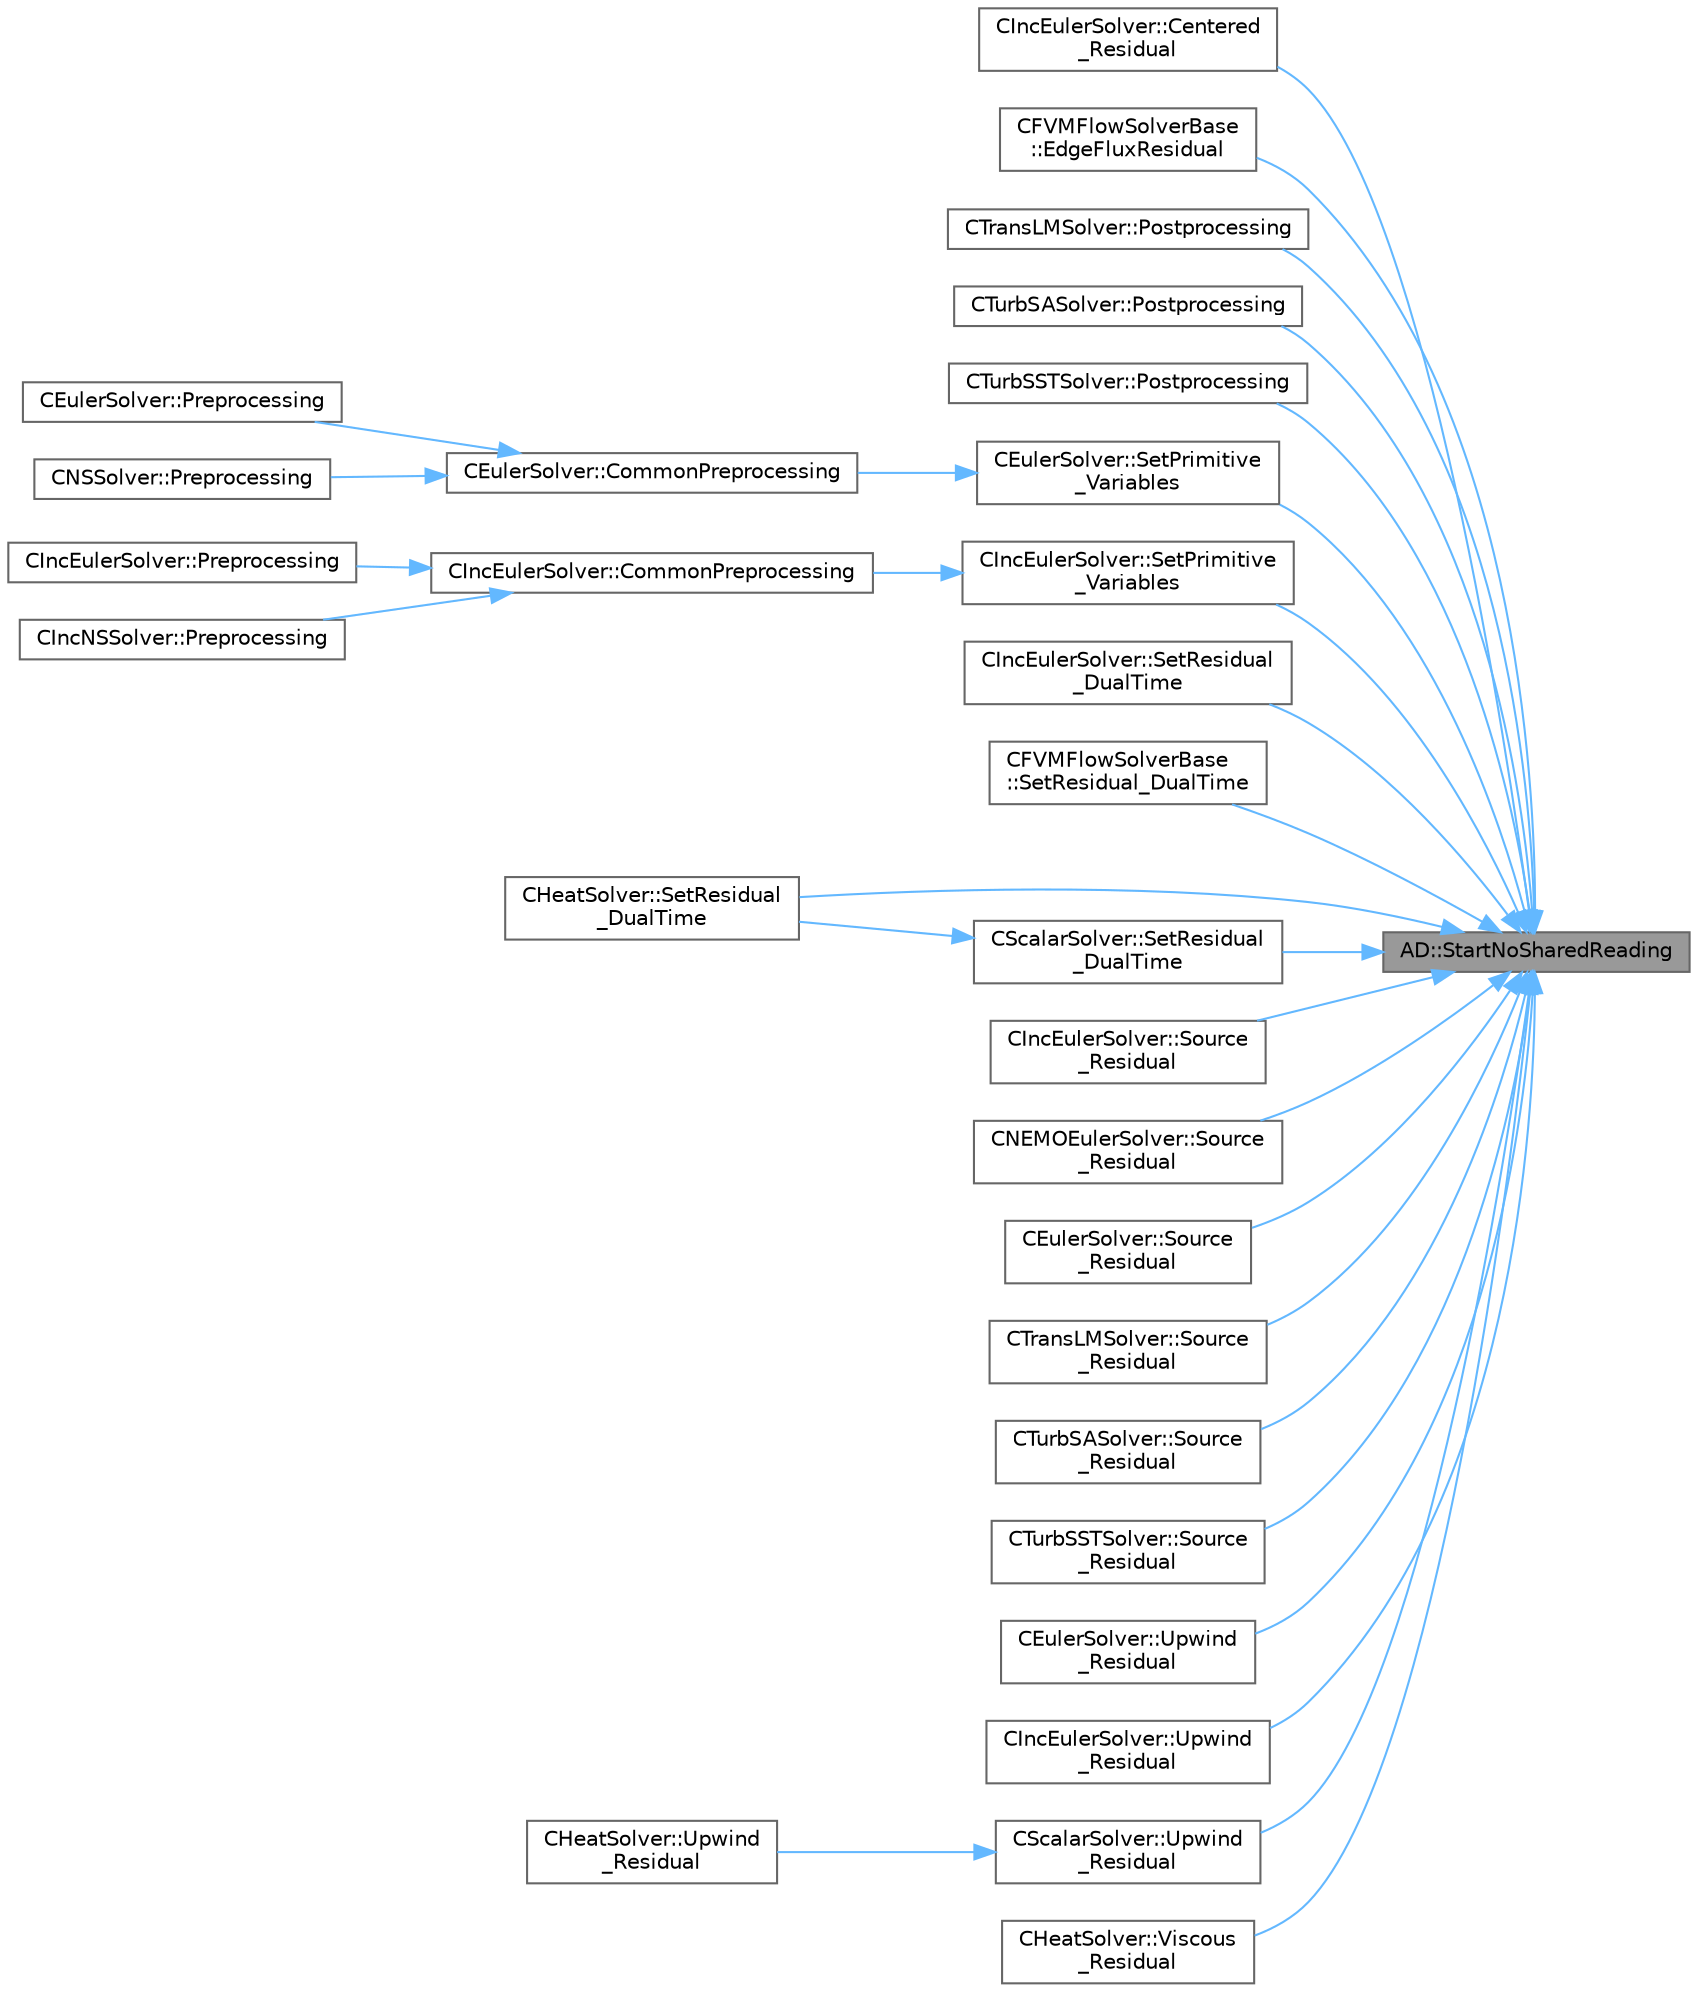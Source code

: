digraph "AD::StartNoSharedReading"
{
 // LATEX_PDF_SIZE
  bgcolor="transparent";
  edge [fontname=Helvetica,fontsize=10,labelfontname=Helvetica,labelfontsize=10];
  node [fontname=Helvetica,fontsize=10,shape=box,height=0.2,width=0.4];
  rankdir="RL";
  Node1 [id="Node000001",label="AD::StartNoSharedReading",height=0.2,width=0.4,color="gray40", fillcolor="grey60", style="filled", fontcolor="black",tooltip="Begin a hybrid parallel adjoint evaluation mode that assumes an inherently safe reverse path."];
  Node1 -> Node2 [id="edge1_Node000001_Node000002",dir="back",color="steelblue1",style="solid",tooltip=" "];
  Node2 [id="Node000002",label="CIncEulerSolver::Centered\l_Residual",height=0.2,width=0.4,color="grey40", fillcolor="white", style="filled",URL="$classCIncEulerSolver.html#a80e45f4af7302e9334c8663f9e3ae88b",tooltip="Compute the spatial integration using a centered scheme."];
  Node1 -> Node3 [id="edge2_Node000001_Node000003",dir="back",color="steelblue1",style="solid",tooltip=" "];
  Node3 [id="Node000003",label="CFVMFlowSolverBase\l::EdgeFluxResidual",height=0.2,width=0.4,color="grey40", fillcolor="white", style="filled",URL="$classCFVMFlowSolverBase.html#a8c19de20d537852775225aa6d201f00f",tooltip="Method to compute convective and viscous residual contribution using vectorized numerics."];
  Node1 -> Node4 [id="edge3_Node000001_Node000004",dir="back",color="steelblue1",style="solid",tooltip=" "];
  Node4 [id="Node000004",label="CTransLMSolver::Postprocessing",height=0.2,width=0.4,color="grey40", fillcolor="white", style="filled",URL="$classCTransLMSolver.html#a165a8d455391e8a3ec640c371a772217",tooltip="Computes the effective intermtittency."];
  Node1 -> Node5 [id="edge4_Node000001_Node000005",dir="back",color="steelblue1",style="solid",tooltip=" "];
  Node5 [id="Node000005",label="CTurbSASolver::Postprocessing",height=0.2,width=0.4,color="grey40", fillcolor="white", style="filled",URL="$classCTurbSASolver.html#af815ca3a9ef4726b625a89028dc6fb0e",tooltip="A virtual member."];
  Node1 -> Node6 [id="edge5_Node000001_Node000006",dir="back",color="steelblue1",style="solid",tooltip=" "];
  Node6 [id="Node000006",label="CTurbSSTSolver::Postprocessing",height=0.2,width=0.4,color="grey40", fillcolor="white", style="filled",URL="$classCTurbSSTSolver.html#a9f9394f05aa34e96e4bf2dd00447789a",tooltip="Computes the eddy viscosity."];
  Node1 -> Node7 [id="edge6_Node000001_Node000007",dir="back",color="steelblue1",style="solid",tooltip=" "];
  Node7 [id="Node000007",label="CEulerSolver::SetPrimitive\l_Variables",height=0.2,width=0.4,color="grey40", fillcolor="white", style="filled",URL="$classCEulerSolver.html#a5ca2856cb7c17dcef0012c82677816f4",tooltip="Compute the velocity^2, SoundSpeed, Pressure, Enthalpy, Viscosity."];
  Node7 -> Node8 [id="edge7_Node000007_Node000008",dir="back",color="steelblue1",style="solid",tooltip=" "];
  Node8 [id="Node000008",label="CEulerSolver::CommonPreprocessing",height=0.2,width=0.4,color="grey40", fillcolor="white", style="filled",URL="$classCEulerSolver.html#a0d6f93feba8d6aad18edf3594213042b",tooltip="Preprocessing actions common to the Euler and NS solvers."];
  Node8 -> Node9 [id="edge8_Node000008_Node000009",dir="back",color="steelblue1",style="solid",tooltip=" "];
  Node9 [id="Node000009",label="CEulerSolver::Preprocessing",height=0.2,width=0.4,color="grey40", fillcolor="white", style="filled",URL="$classCEulerSolver.html#ab08b6aa95648e7ab973f9f247fe54b31",tooltip="Compute primitive variables and their gradients."];
  Node8 -> Node10 [id="edge9_Node000008_Node000010",dir="back",color="steelblue1",style="solid",tooltip=" "];
  Node10 [id="Node000010",label="CNSSolver::Preprocessing",height=0.2,width=0.4,color="grey40", fillcolor="white", style="filled",URL="$classCNSSolver.html#af83e7cb773797239cdc98fc4d202d32f",tooltip="Restart residual and compute gradients."];
  Node1 -> Node11 [id="edge10_Node000001_Node000011",dir="back",color="steelblue1",style="solid",tooltip=" "];
  Node11 [id="Node000011",label="CIncEulerSolver::SetPrimitive\l_Variables",height=0.2,width=0.4,color="grey40", fillcolor="white", style="filled",URL="$classCIncEulerSolver.html#a4c23fe41a4589737850b80bb10d5bac5",tooltip="Compute the velocity^2, SoundSpeed, Pressure, Enthalpy, Viscosity."];
  Node11 -> Node12 [id="edge11_Node000011_Node000012",dir="back",color="steelblue1",style="solid",tooltip=" "];
  Node12 [id="Node000012",label="CIncEulerSolver::CommonPreprocessing",height=0.2,width=0.4,color="grey40", fillcolor="white", style="filled",URL="$classCIncEulerSolver.html#ac50d02e914c4337e73d2c4878b12c59d",tooltip="Preprocessing actions common to the Euler and NS solvers."];
  Node12 -> Node13 [id="edge12_Node000012_Node000013",dir="back",color="steelblue1",style="solid",tooltip=" "];
  Node13 [id="Node000013",label="CIncEulerSolver::Preprocessing",height=0.2,width=0.4,color="grey40", fillcolor="white", style="filled",URL="$classCIncEulerSolver.html#aac33066eba6bdbe02693afb992e307d8",tooltip="Compute primitive variables and their gradients."];
  Node12 -> Node14 [id="edge13_Node000012_Node000014",dir="back",color="steelblue1",style="solid",tooltip=" "];
  Node14 [id="Node000014",label="CIncNSSolver::Preprocessing",height=0.2,width=0.4,color="grey40", fillcolor="white", style="filled",URL="$classCIncNSSolver.html#aaaff5cfe93aa72a689248c80b2ea9149",tooltip="Restart residual and compute gradients."];
  Node1 -> Node15 [id="edge14_Node000001_Node000015",dir="back",color="steelblue1",style="solid",tooltip=" "];
  Node15 [id="Node000015",label="CIncEulerSolver::SetResidual\l_DualTime",height=0.2,width=0.4,color="grey40", fillcolor="white", style="filled",URL="$classCIncEulerSolver.html#a0c0d199f63e6858f295f8fbe800fc3bb",tooltip="Set the total residual adding the term that comes from the Dual Time Strategy."];
  Node1 -> Node16 [id="edge15_Node000001_Node000016",dir="back",color="steelblue1",style="solid",tooltip=" "];
  Node16 [id="Node000016",label="CFVMFlowSolverBase\l::SetResidual_DualTime",height=0.2,width=0.4,color="grey40", fillcolor="white", style="filled",URL="$classCFVMFlowSolverBase.html#afb95cb0aa636a2fbeb30b63314827691",tooltip="Set the total residual adding the term that comes from the Dual Time Strategy."];
  Node1 -> Node17 [id="edge16_Node000001_Node000017",dir="back",color="steelblue1",style="solid",tooltip=" "];
  Node17 [id="Node000017",label="CHeatSolver::SetResidual\l_DualTime",height=0.2,width=0.4,color="grey40", fillcolor="white", style="filled",URL="$classCHeatSolver.html#a36514dfa7f0738e1f0dd11123f6a6eba",tooltip="Set the total residual adding the term that comes from the Dual Time-Stepping Strategy."];
  Node1 -> Node18 [id="edge17_Node000001_Node000018",dir="back",color="steelblue1",style="solid",tooltip=" "];
  Node18 [id="Node000018",label="CScalarSolver::SetResidual\l_DualTime",height=0.2,width=0.4,color="grey40", fillcolor="white", style="filled",URL="$classCScalarSolver.html#a1fe2b75e493aa743e0979110dea34caf",tooltip="Set the total residual adding the term that comes from the Dual Time-Stepping Strategy."];
  Node18 -> Node17 [id="edge18_Node000018_Node000017",dir="back",color="steelblue1",style="solid",tooltip=" "];
  Node1 -> Node19 [id="edge19_Node000001_Node000019",dir="back",color="steelblue1",style="solid",tooltip=" "];
  Node19 [id="Node000019",label="CIncEulerSolver::Source\l_Residual",height=0.2,width=0.4,color="grey40", fillcolor="white", style="filled",URL="$classCIncEulerSolver.html#a5f9ced3a85731749b16d6f1bac9460f6",tooltip="Source term integration."];
  Node1 -> Node20 [id="edge20_Node000001_Node000020",dir="back",color="steelblue1",style="solid",tooltip=" "];
  Node20 [id="Node000020",label="CNEMOEulerSolver::Source\l_Residual",height=0.2,width=0.4,color="grey40", fillcolor="white", style="filled",URL="$classCNEMOEulerSolver.html#a0758ca67e16c9f1f0f8fe5c8ec661cf7",tooltip="Source term integration."];
  Node1 -> Node21 [id="edge21_Node000001_Node000021",dir="back",color="steelblue1",style="solid",tooltip=" "];
  Node21 [id="Node000021",label="CEulerSolver::Source\l_Residual",height=0.2,width=0.4,color="grey40", fillcolor="white", style="filled",URL="$classCEulerSolver.html#a3173ebda0dc28e9fc17ced219fc60e9a",tooltip="Source term integration."];
  Node1 -> Node22 [id="edge22_Node000001_Node000022",dir="back",color="steelblue1",style="solid",tooltip=" "];
  Node22 [id="Node000022",label="CTransLMSolver::Source\l_Residual",height=0.2,width=0.4,color="grey40", fillcolor="white", style="filled",URL="$classCTransLMSolver.html#a3f47d9a4aea3d5ce5ea06de175b9e4e7",tooltip="Source term computation."];
  Node1 -> Node23 [id="edge23_Node000001_Node000023",dir="back",color="steelblue1",style="solid",tooltip=" "];
  Node23 [id="Node000023",label="CTurbSASolver::Source\l_Residual",height=0.2,width=0.4,color="grey40", fillcolor="white", style="filled",URL="$classCTurbSASolver.html#ae254c08e17def463df09c9f804bf5194",tooltip="Source term computation."];
  Node1 -> Node24 [id="edge24_Node000001_Node000024",dir="back",color="steelblue1",style="solid",tooltip=" "];
  Node24 [id="Node000024",label="CTurbSSTSolver::Source\l_Residual",height=0.2,width=0.4,color="grey40", fillcolor="white", style="filled",URL="$classCTurbSSTSolver.html#a1a4833387e1c5030deaac3cd81bf0cbe",tooltip="Source term computation."];
  Node1 -> Node25 [id="edge25_Node000001_Node000025",dir="back",color="steelblue1",style="solid",tooltip=" "];
  Node25 [id="Node000025",label="CEulerSolver::Upwind\l_Residual",height=0.2,width=0.4,color="grey40", fillcolor="white", style="filled",URL="$classCEulerSolver.html#aa9729921eed9546daca6ca891ad2a9bb",tooltip="Compute the spatial integration using a upwind scheme."];
  Node1 -> Node26 [id="edge26_Node000001_Node000026",dir="back",color="steelblue1",style="solid",tooltip=" "];
  Node26 [id="Node000026",label="CIncEulerSolver::Upwind\l_Residual",height=0.2,width=0.4,color="grey40", fillcolor="white", style="filled",URL="$classCIncEulerSolver.html#aa1a06c3eef34a7f82f5bca304d563b4a",tooltip="Compute the spatial integration using a upwind scheme."];
  Node1 -> Node27 [id="edge27_Node000001_Node000027",dir="back",color="steelblue1",style="solid",tooltip=" "];
  Node27 [id="Node000027",label="CScalarSolver::Upwind\l_Residual",height=0.2,width=0.4,color="grey40", fillcolor="white", style="filled",URL="$classCScalarSolver.html#a7a5250679bf3984b0e9b1a2d9641936f",tooltip="Compute the spatial integration using a upwind scheme."];
  Node27 -> Node28 [id="edge28_Node000027_Node000028",dir="back",color="steelblue1",style="solid",tooltip=" "];
  Node28 [id="Node000028",label="CHeatSolver::Upwind\l_Residual",height=0.2,width=0.4,color="grey40", fillcolor="white", style="filled",URL="$classCHeatSolver.html#a6ae942fed49ba1b235dd757ee801f917",tooltip="Compute the spatial integration using a upwind scheme."];
  Node1 -> Node29 [id="edge29_Node000001_Node000029",dir="back",color="steelblue1",style="solid",tooltip=" "];
  Node29 [id="Node000029",label="CHeatSolver::Viscous\l_Residual",height=0.2,width=0.4,color="grey40", fillcolor="white", style="filled",URL="$classCHeatSolver.html#a28c9bfdc4b9410d4a01ab373a69d7a5b",tooltip="Compute the viscous residuals for the turbulent equation."];
}
